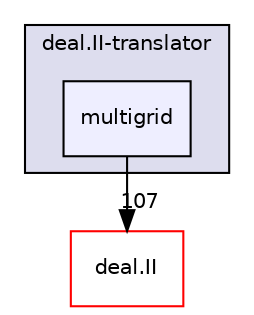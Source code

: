 digraph "include/deal.II-translator/multigrid" {
  compound=true
  node [ fontsize="10", fontname="Helvetica"];
  edge [ labelfontsize="10", labelfontname="Helvetica"];
  subgraph clusterdir_386d89ad50a3909c2af5a93b48d2c3ff {
    graph [ bgcolor="#ddddee", pencolor="black", label="deal.II-translator" fontname="Helvetica", fontsize="10", URL="dir_386d89ad50a3909c2af5a93b48d2c3ff.html"]
  dir_d7c3ad262a6dbe88e2b6275d5eb05496 [shape=box, label="multigrid", style="filled", fillcolor="#eeeeff", pencolor="black", URL="dir_d7c3ad262a6dbe88e2b6275d5eb05496.html"];
  }
  dir_ee90d91a514b839c31faec7a1d916f67 [shape=box label="deal.II" fillcolor="white" style="filled" color="red" URL="dir_ee90d91a514b839c31faec7a1d916f67.html"];
  dir_d7c3ad262a6dbe88e2b6275d5eb05496->dir_ee90d91a514b839c31faec7a1d916f67 [headlabel="107", labeldistance=1.5 headhref="dir_000111_000009.html"];
}

